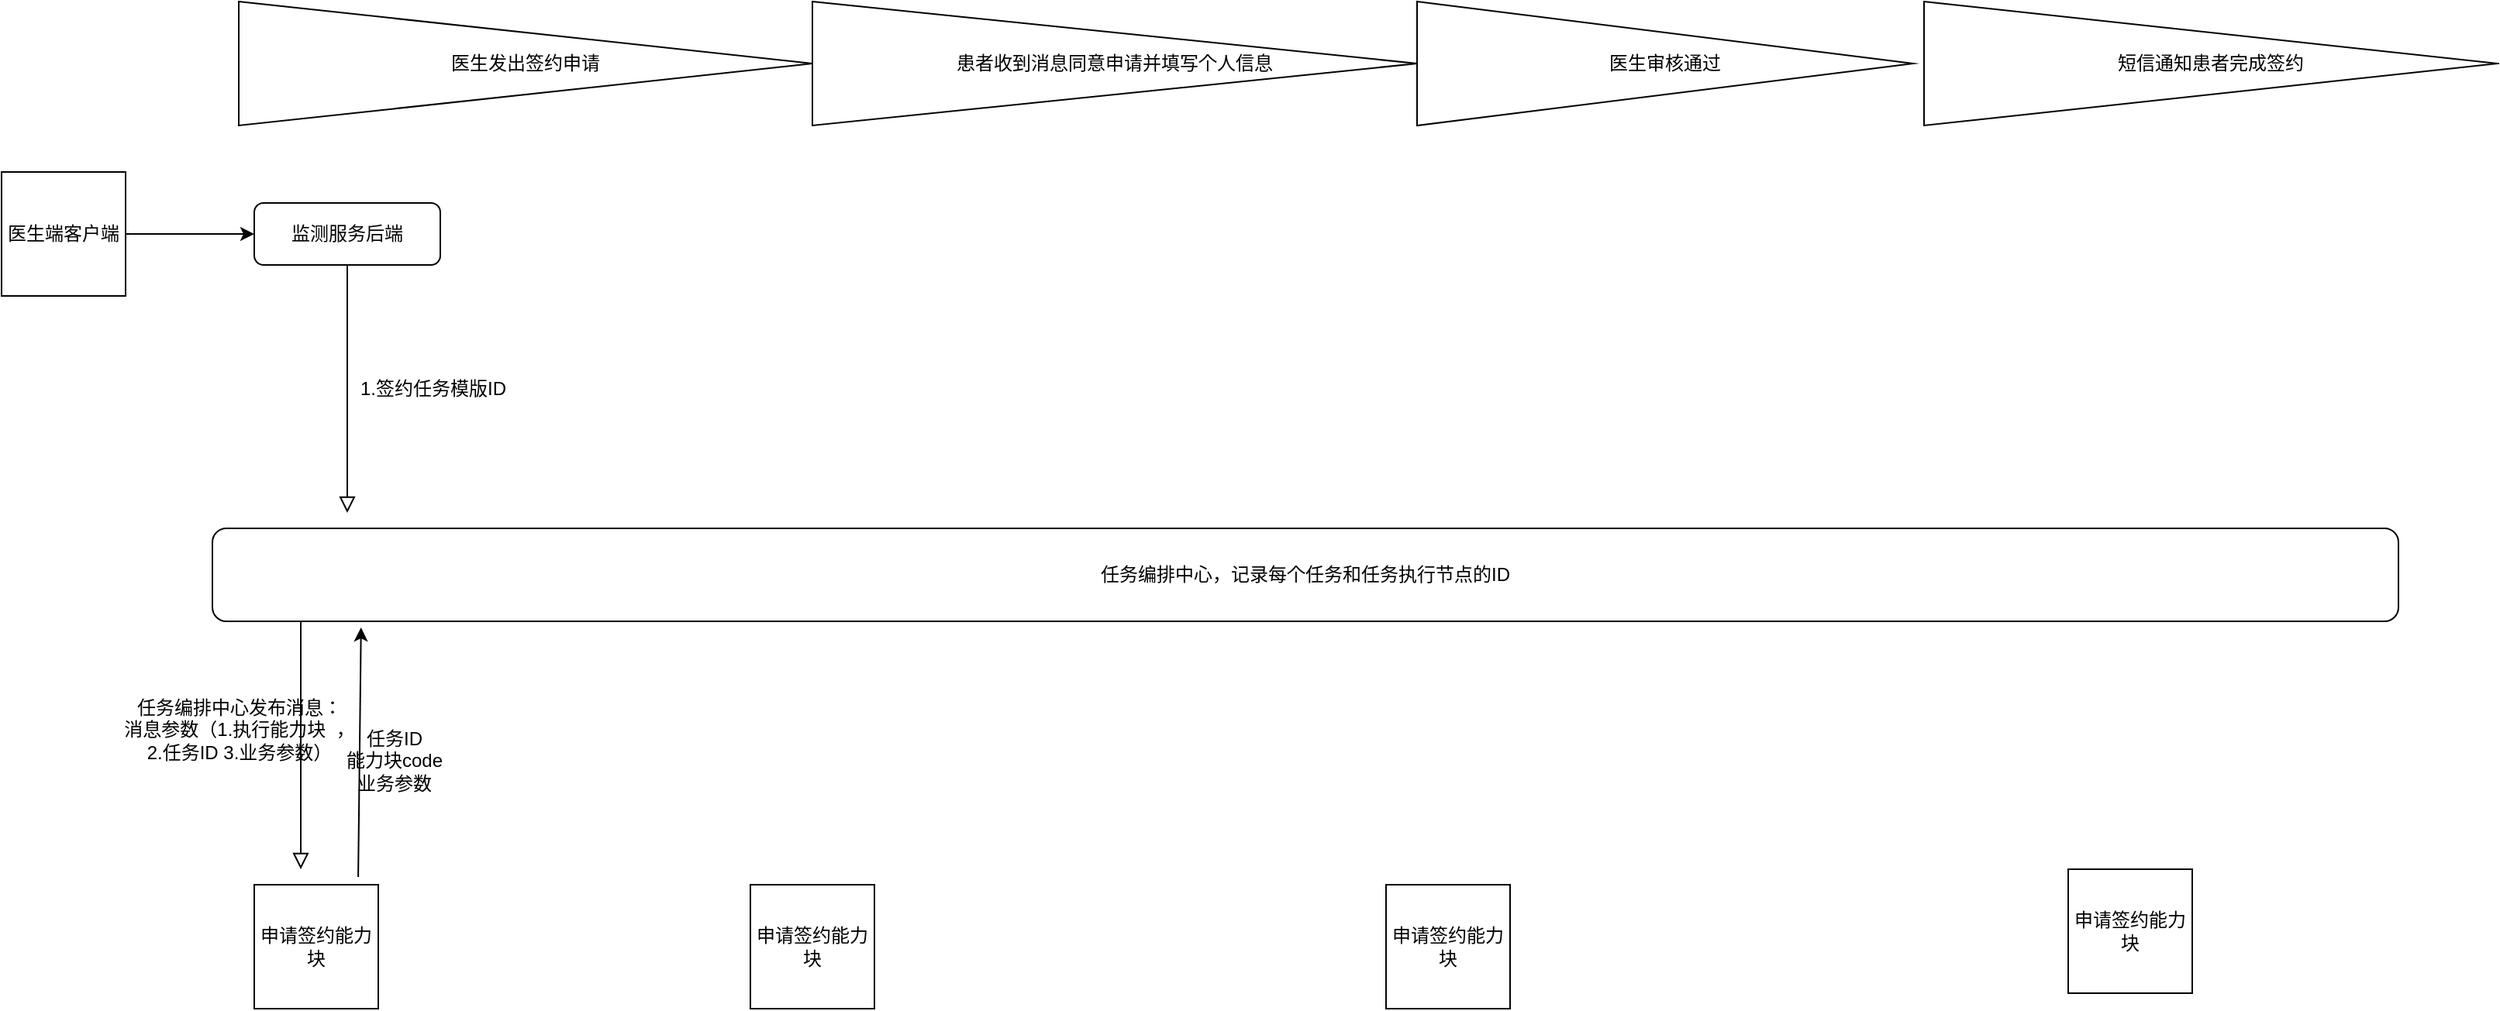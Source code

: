<mxfile version="20.8.23" type="github">
  <diagram id="C5RBs43oDa-KdzZeNtuy" name="Page-1">
    <mxGraphModel dx="2501" dy="1940" grid="1" gridSize="10" guides="1" tooltips="1" connect="1" arrows="1" fold="1" page="1" pageScale="1" pageWidth="827" pageHeight="1169" math="0" shadow="0">
      <root>
        <mxCell id="WIyWlLk6GJQsqaUBKTNV-0" />
        <mxCell id="WIyWlLk6GJQsqaUBKTNV-1" parent="WIyWlLk6GJQsqaUBKTNV-0" />
        <mxCell id="WIyWlLk6GJQsqaUBKTNV-2" value="" style="rounded=0;html=1;jettySize=auto;orthogonalLoop=1;fontSize=11;endArrow=block;endFill=0;endSize=8;strokeWidth=1;shadow=0;labelBackgroundColor=none;edgeStyle=orthogonalEdgeStyle;" parent="WIyWlLk6GJQsqaUBKTNV-1" source="WIyWlLk6GJQsqaUBKTNV-3" edge="1">
          <mxGeometry relative="1" as="geometry">
            <mxPoint x="-190" y="280" as="targetPoint" />
            <Array as="points">
              <mxPoint x="-190" y="170" />
            </Array>
          </mxGeometry>
        </mxCell>
        <mxCell id="WIyWlLk6GJQsqaUBKTNV-3" value="监测服务后端" style="rounded=1;whiteSpace=wrap;html=1;fontSize=12;glass=0;strokeWidth=1;shadow=0;" parent="WIyWlLk6GJQsqaUBKTNV-1" vertex="1">
          <mxGeometry x="-250" y="80" width="120" height="40" as="geometry" />
        </mxCell>
        <mxCell id="gVdUNQiM0cjy-C_MjOx8-0" value="任务编排中心，记录每个任务和任务执行节点的ID" style="rounded=1;whiteSpace=wrap;html=1;" vertex="1" parent="WIyWlLk6GJQsqaUBKTNV-1">
          <mxGeometry x="-277" y="290" width="1410" height="60" as="geometry" />
        </mxCell>
        <mxCell id="gVdUNQiM0cjy-C_MjOx8-1" value="1.签约任务模版ID" style="text;html=1;align=center;verticalAlign=middle;resizable=0;points=[];autosize=1;strokeColor=none;fillColor=none;" vertex="1" parent="WIyWlLk6GJQsqaUBKTNV-1">
          <mxGeometry x="-195" y="185" width="120" height="30" as="geometry" />
        </mxCell>
        <mxCell id="gVdUNQiM0cjy-C_MjOx8-2" value="医生发出签约申请" style="triangle;whiteSpace=wrap;html=1;" vertex="1" parent="WIyWlLk6GJQsqaUBKTNV-1">
          <mxGeometry x="-260" y="-50" width="370" height="80" as="geometry" />
        </mxCell>
        <mxCell id="gVdUNQiM0cjy-C_MjOx8-3" value="患者收到消息同意申请并填写个人信息" style="triangle;whiteSpace=wrap;html=1;" vertex="1" parent="WIyWlLk6GJQsqaUBKTNV-1">
          <mxGeometry x="110" y="-50" width="390" height="80" as="geometry" />
        </mxCell>
        <mxCell id="gVdUNQiM0cjy-C_MjOx8-4" value="医生审核通过" style="triangle;whiteSpace=wrap;html=1;" vertex="1" parent="WIyWlLk6GJQsqaUBKTNV-1">
          <mxGeometry x="500" y="-50" width="320" height="80" as="geometry" />
        </mxCell>
        <mxCell id="gVdUNQiM0cjy-C_MjOx8-5" value="短信通知患者完成签约" style="triangle;whiteSpace=wrap;html=1;" vertex="1" parent="WIyWlLk6GJQsqaUBKTNV-1">
          <mxGeometry x="827" y="-50" width="370" height="80" as="geometry" />
        </mxCell>
        <mxCell id="gVdUNQiM0cjy-C_MjOx8-7" style="edgeStyle=orthogonalEdgeStyle;rounded=0;orthogonalLoop=1;jettySize=auto;html=1;entryX=0;entryY=0.5;entryDx=0;entryDy=0;" edge="1" parent="WIyWlLk6GJQsqaUBKTNV-1" source="gVdUNQiM0cjy-C_MjOx8-6" target="WIyWlLk6GJQsqaUBKTNV-3">
          <mxGeometry relative="1" as="geometry" />
        </mxCell>
        <mxCell id="gVdUNQiM0cjy-C_MjOx8-6" value="医生端客户端" style="whiteSpace=wrap;html=1;aspect=fixed;" vertex="1" parent="WIyWlLk6GJQsqaUBKTNV-1">
          <mxGeometry x="-413" y="60" width="80" height="80" as="geometry" />
        </mxCell>
        <mxCell id="gVdUNQiM0cjy-C_MjOx8-8" value="申请签约能力块" style="whiteSpace=wrap;html=1;aspect=fixed;" vertex="1" parent="WIyWlLk6GJQsqaUBKTNV-1">
          <mxGeometry x="-250" y="520" width="80" height="80" as="geometry" />
        </mxCell>
        <mxCell id="gVdUNQiM0cjy-C_MjOx8-9" value="" style="rounded=0;html=1;jettySize=auto;orthogonalLoop=1;fontSize=11;endArrow=block;endFill=0;endSize=8;strokeWidth=1;shadow=0;labelBackgroundColor=none;edgeStyle=orthogonalEdgeStyle;" edge="1" parent="WIyWlLk6GJQsqaUBKTNV-1">
          <mxGeometry relative="1" as="geometry">
            <mxPoint x="-220" y="350" as="sourcePoint" />
            <mxPoint x="-220" y="510" as="targetPoint" />
            <Array as="points">
              <mxPoint x="-220" y="400" />
            </Array>
          </mxGeometry>
        </mxCell>
        <mxCell id="gVdUNQiM0cjy-C_MjOx8-10" value="任务编排中心发布消息：&lt;br&gt;消息参数（1.执行能力块&amp;nbsp; ，&lt;br&gt;2.任务ID 3.业务参数）" style="text;html=1;align=center;verticalAlign=middle;resizable=0;points=[];autosize=1;strokeColor=none;fillColor=none;" vertex="1" parent="WIyWlLk6GJQsqaUBKTNV-1">
          <mxGeometry x="-345" y="390" width="170" height="60" as="geometry" />
        </mxCell>
        <mxCell id="gVdUNQiM0cjy-C_MjOx8-11" value="申请签约能力块" style="whiteSpace=wrap;html=1;aspect=fixed;" vertex="1" parent="WIyWlLk6GJQsqaUBKTNV-1">
          <mxGeometry x="70" y="520" width="80" height="80" as="geometry" />
        </mxCell>
        <mxCell id="gVdUNQiM0cjy-C_MjOx8-12" value="申请签约能力块" style="whiteSpace=wrap;html=1;aspect=fixed;" vertex="1" parent="WIyWlLk6GJQsqaUBKTNV-1">
          <mxGeometry x="480" y="520" width="80" height="80" as="geometry" />
        </mxCell>
        <mxCell id="gVdUNQiM0cjy-C_MjOx8-13" value="申请签约能力块" style="whiteSpace=wrap;html=1;aspect=fixed;" vertex="1" parent="WIyWlLk6GJQsqaUBKTNV-1">
          <mxGeometry x="920" y="510" width="80" height="80" as="geometry" />
        </mxCell>
        <mxCell id="gVdUNQiM0cjy-C_MjOx8-15" value="" style="endArrow=classic;html=1;rounded=0;entryX=0.068;entryY=1.067;entryDx=0;entryDy=0;entryPerimeter=0;exitX=0.838;exitY=-0.062;exitDx=0;exitDy=0;exitPerimeter=0;" edge="1" parent="WIyWlLk6GJQsqaUBKTNV-1" source="gVdUNQiM0cjy-C_MjOx8-8" target="gVdUNQiM0cjy-C_MjOx8-0">
          <mxGeometry width="50" height="50" relative="1" as="geometry">
            <mxPoint x="-190" y="520" as="sourcePoint" />
            <mxPoint x="-140" y="470" as="targetPoint" />
          </mxGeometry>
        </mxCell>
        <mxCell id="gVdUNQiM0cjy-C_MjOx8-16" value="任务ID&lt;br&gt;能力块code&lt;br&gt;业务参数" style="text;html=1;align=center;verticalAlign=middle;resizable=0;points=[];autosize=1;strokeColor=none;fillColor=none;" vertex="1" parent="WIyWlLk6GJQsqaUBKTNV-1">
          <mxGeometry x="-205" y="410" width="90" height="60" as="geometry" />
        </mxCell>
      </root>
    </mxGraphModel>
  </diagram>
</mxfile>
